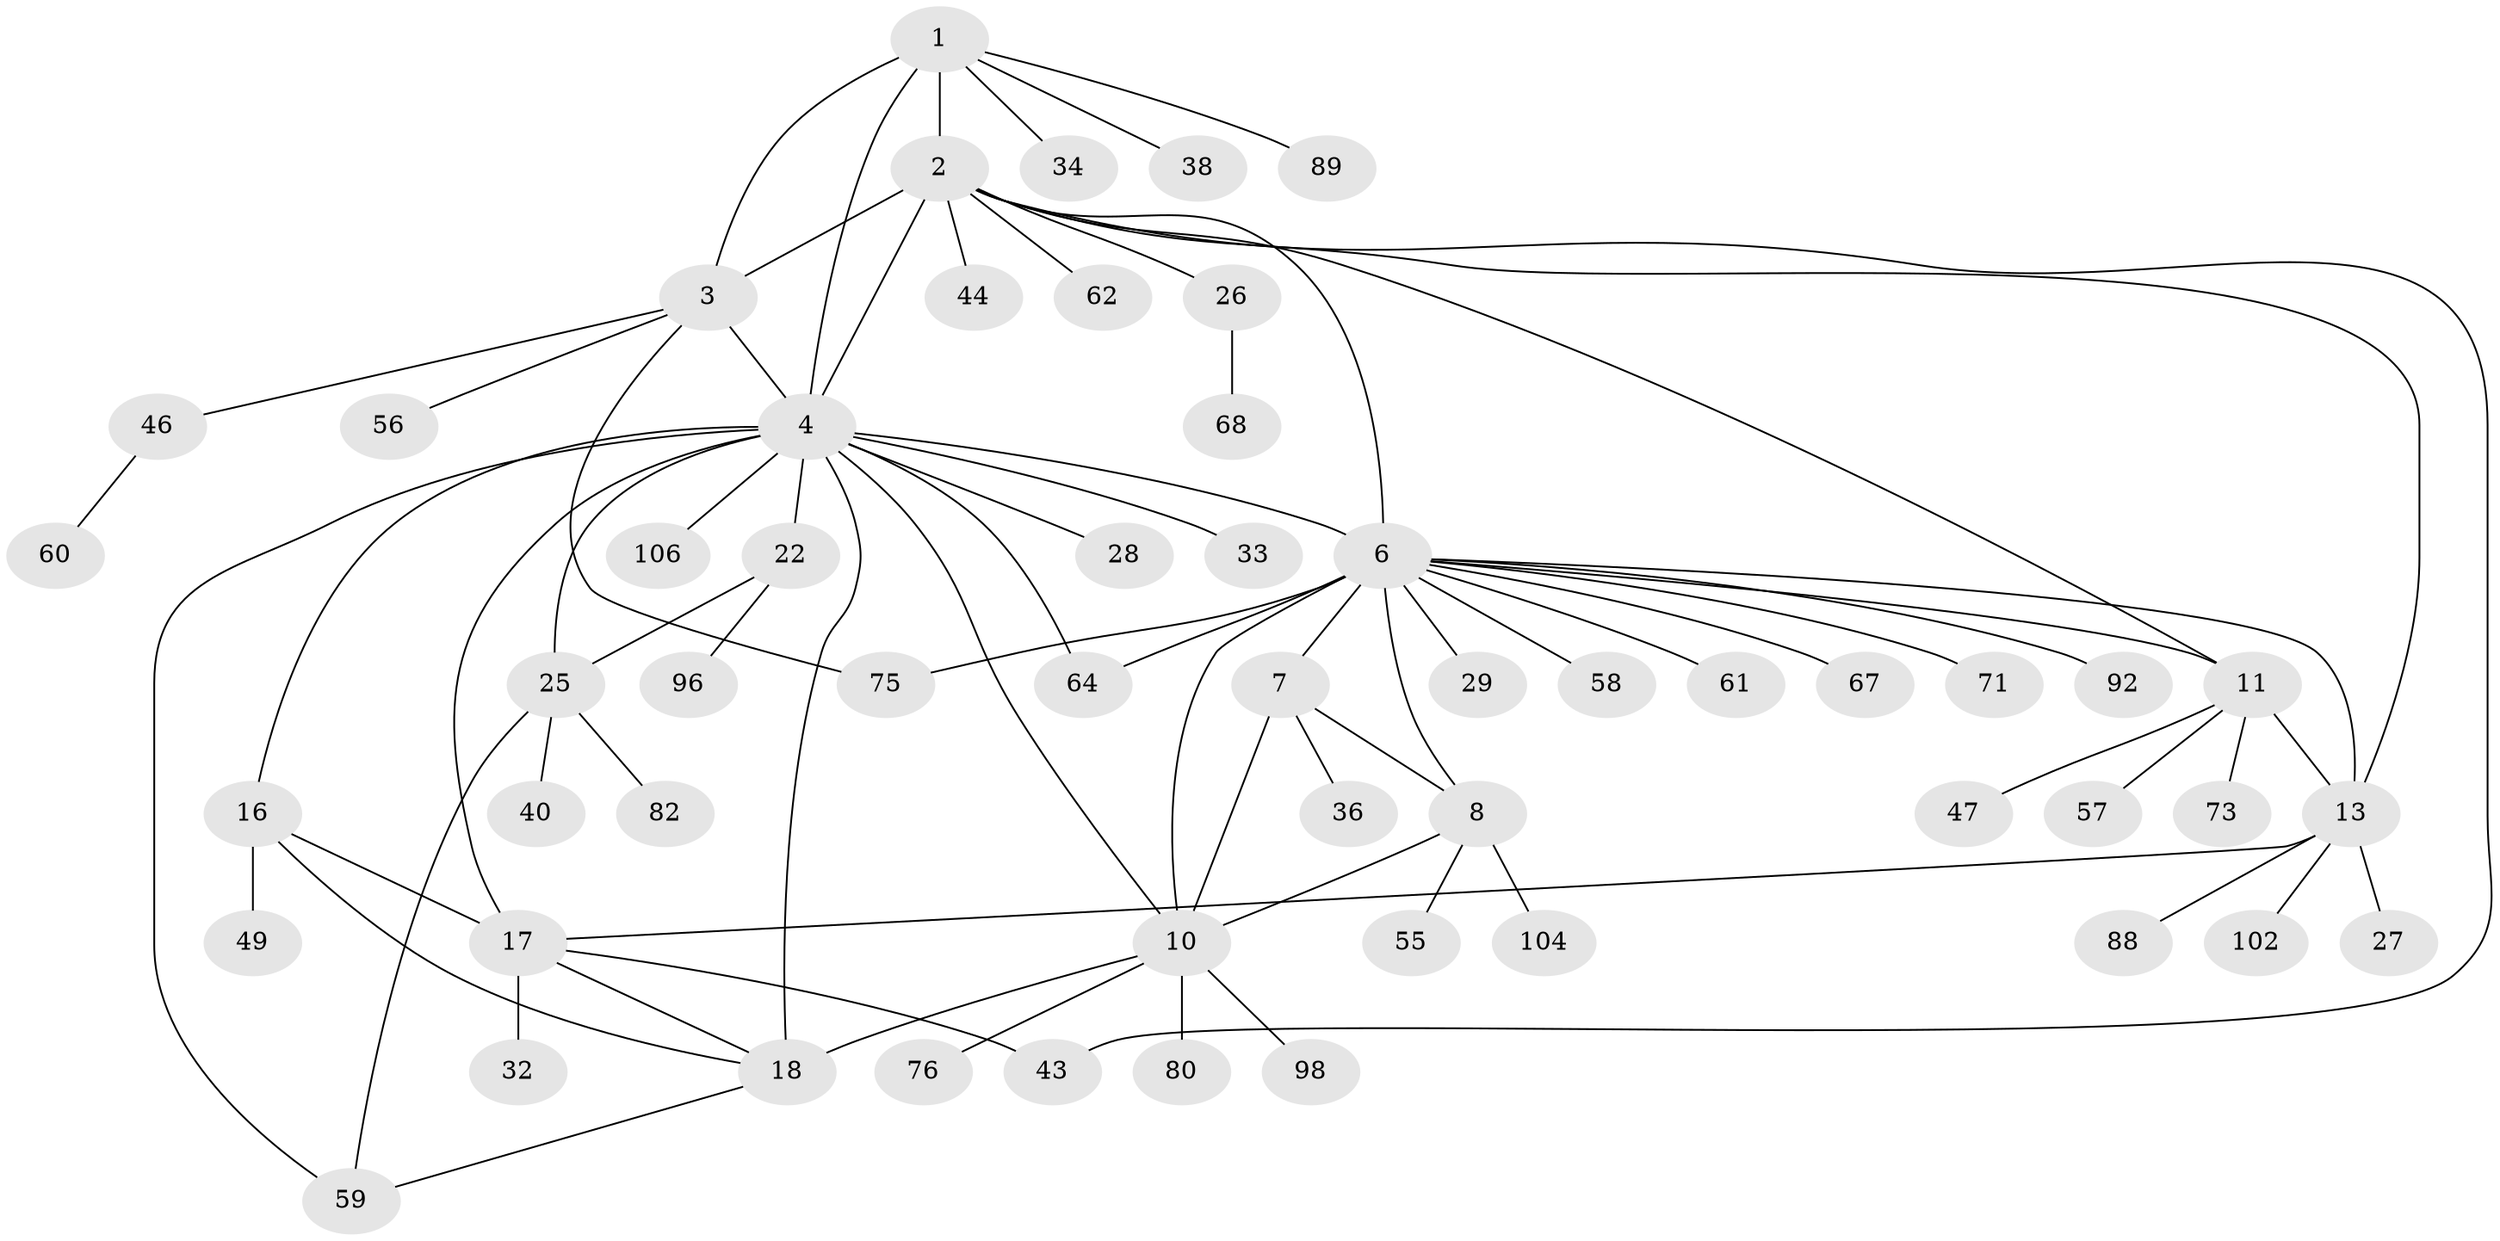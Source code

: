 // original degree distribution, {9: 0.03636363636363636, 7: 0.05454545454545454, 8: 0.03636363636363636, 6: 0.02727272727272727, 4: 0.00909090909090909, 11: 0.01818181818181818, 5: 0.03636363636363636, 13: 0.00909090909090909, 10: 0.00909090909090909, 3: 0.045454545454545456, 1: 0.5272727272727272, 2: 0.19090909090909092}
// Generated by graph-tools (version 1.1) at 2025/15/03/09/25 04:15:47]
// undirected, 55 vertices, 76 edges
graph export_dot {
graph [start="1"]
  node [color=gray90,style=filled];
  1 [super="+52"];
  2 [super="+5+108"];
  3;
  4 [super="+21+20"];
  6 [super="+9+48"];
  7 [super="+66+81"];
  8;
  10;
  11 [super="+37+54"];
  13 [super="+15"];
  16;
  17 [super="+19"];
  18 [super="+51+79+77+99+100+93+31+30"];
  22;
  25;
  26 [super="+90"];
  27;
  28;
  29;
  32;
  33 [super="+41+45"];
  34 [super="+42"];
  36 [super="+50"];
  38 [super="+39"];
  40;
  43 [super="+110"];
  44 [super="+53+72"];
  46;
  47 [super="+105"];
  49;
  55;
  56;
  57;
  58;
  59 [super="+69"];
  60;
  61 [super="+85"];
  62;
  64 [super="+101"];
  67;
  68;
  71;
  73;
  75;
  76;
  80;
  82;
  88;
  89;
  92;
  96;
  98;
  102;
  104;
  106;
  1 -- 2 [weight=2];
  1 -- 3;
  1 -- 4 [weight=2];
  1 -- 34;
  1 -- 38;
  1 -- 89;
  2 -- 3 [weight=2];
  2 -- 4 [weight=4];
  2 -- 26;
  2 -- 43;
  2 -- 11;
  2 -- 44;
  2 -- 13 [weight=2];
  2 -- 62;
  2 -- 6 [weight=2];
  3 -- 4;
  3 -- 46;
  3 -- 56;
  3 -- 75;
  4 -- 106;
  4 -- 59;
  4 -- 33;
  4 -- 10;
  4 -- 17 [weight=3];
  4 -- 18 [weight=4];
  4 -- 22 [weight=3];
  4 -- 25 [weight=3];
  4 -- 28;
  4 -- 6;
  4 -- 16;
  4 -- 64;
  6 -- 7 [weight=2];
  6 -- 8 [weight=2];
  6 -- 10 [weight=2];
  6 -- 29;
  6 -- 61;
  6 -- 64;
  6 -- 67;
  6 -- 71;
  6 -- 11;
  6 -- 75;
  6 -- 13 [weight=2];
  6 -- 58;
  6 -- 92;
  7 -- 8;
  7 -- 10;
  7 -- 36;
  8 -- 10;
  8 -- 55;
  8 -- 104;
  10 -- 18;
  10 -- 76;
  10 -- 80;
  10 -- 98;
  11 -- 13 [weight=2];
  11 -- 47;
  11 -- 57;
  11 -- 73;
  13 -- 102;
  13 -- 88;
  13 -- 27;
  13 -- 17;
  16 -- 17 [weight=2];
  16 -- 18;
  16 -- 49;
  17 -- 18 [weight=2];
  17 -- 32;
  17 -- 43;
  18 -- 59;
  22 -- 25;
  22 -- 96;
  25 -- 40;
  25 -- 59;
  25 -- 82;
  26 -- 68;
  46 -- 60;
}
